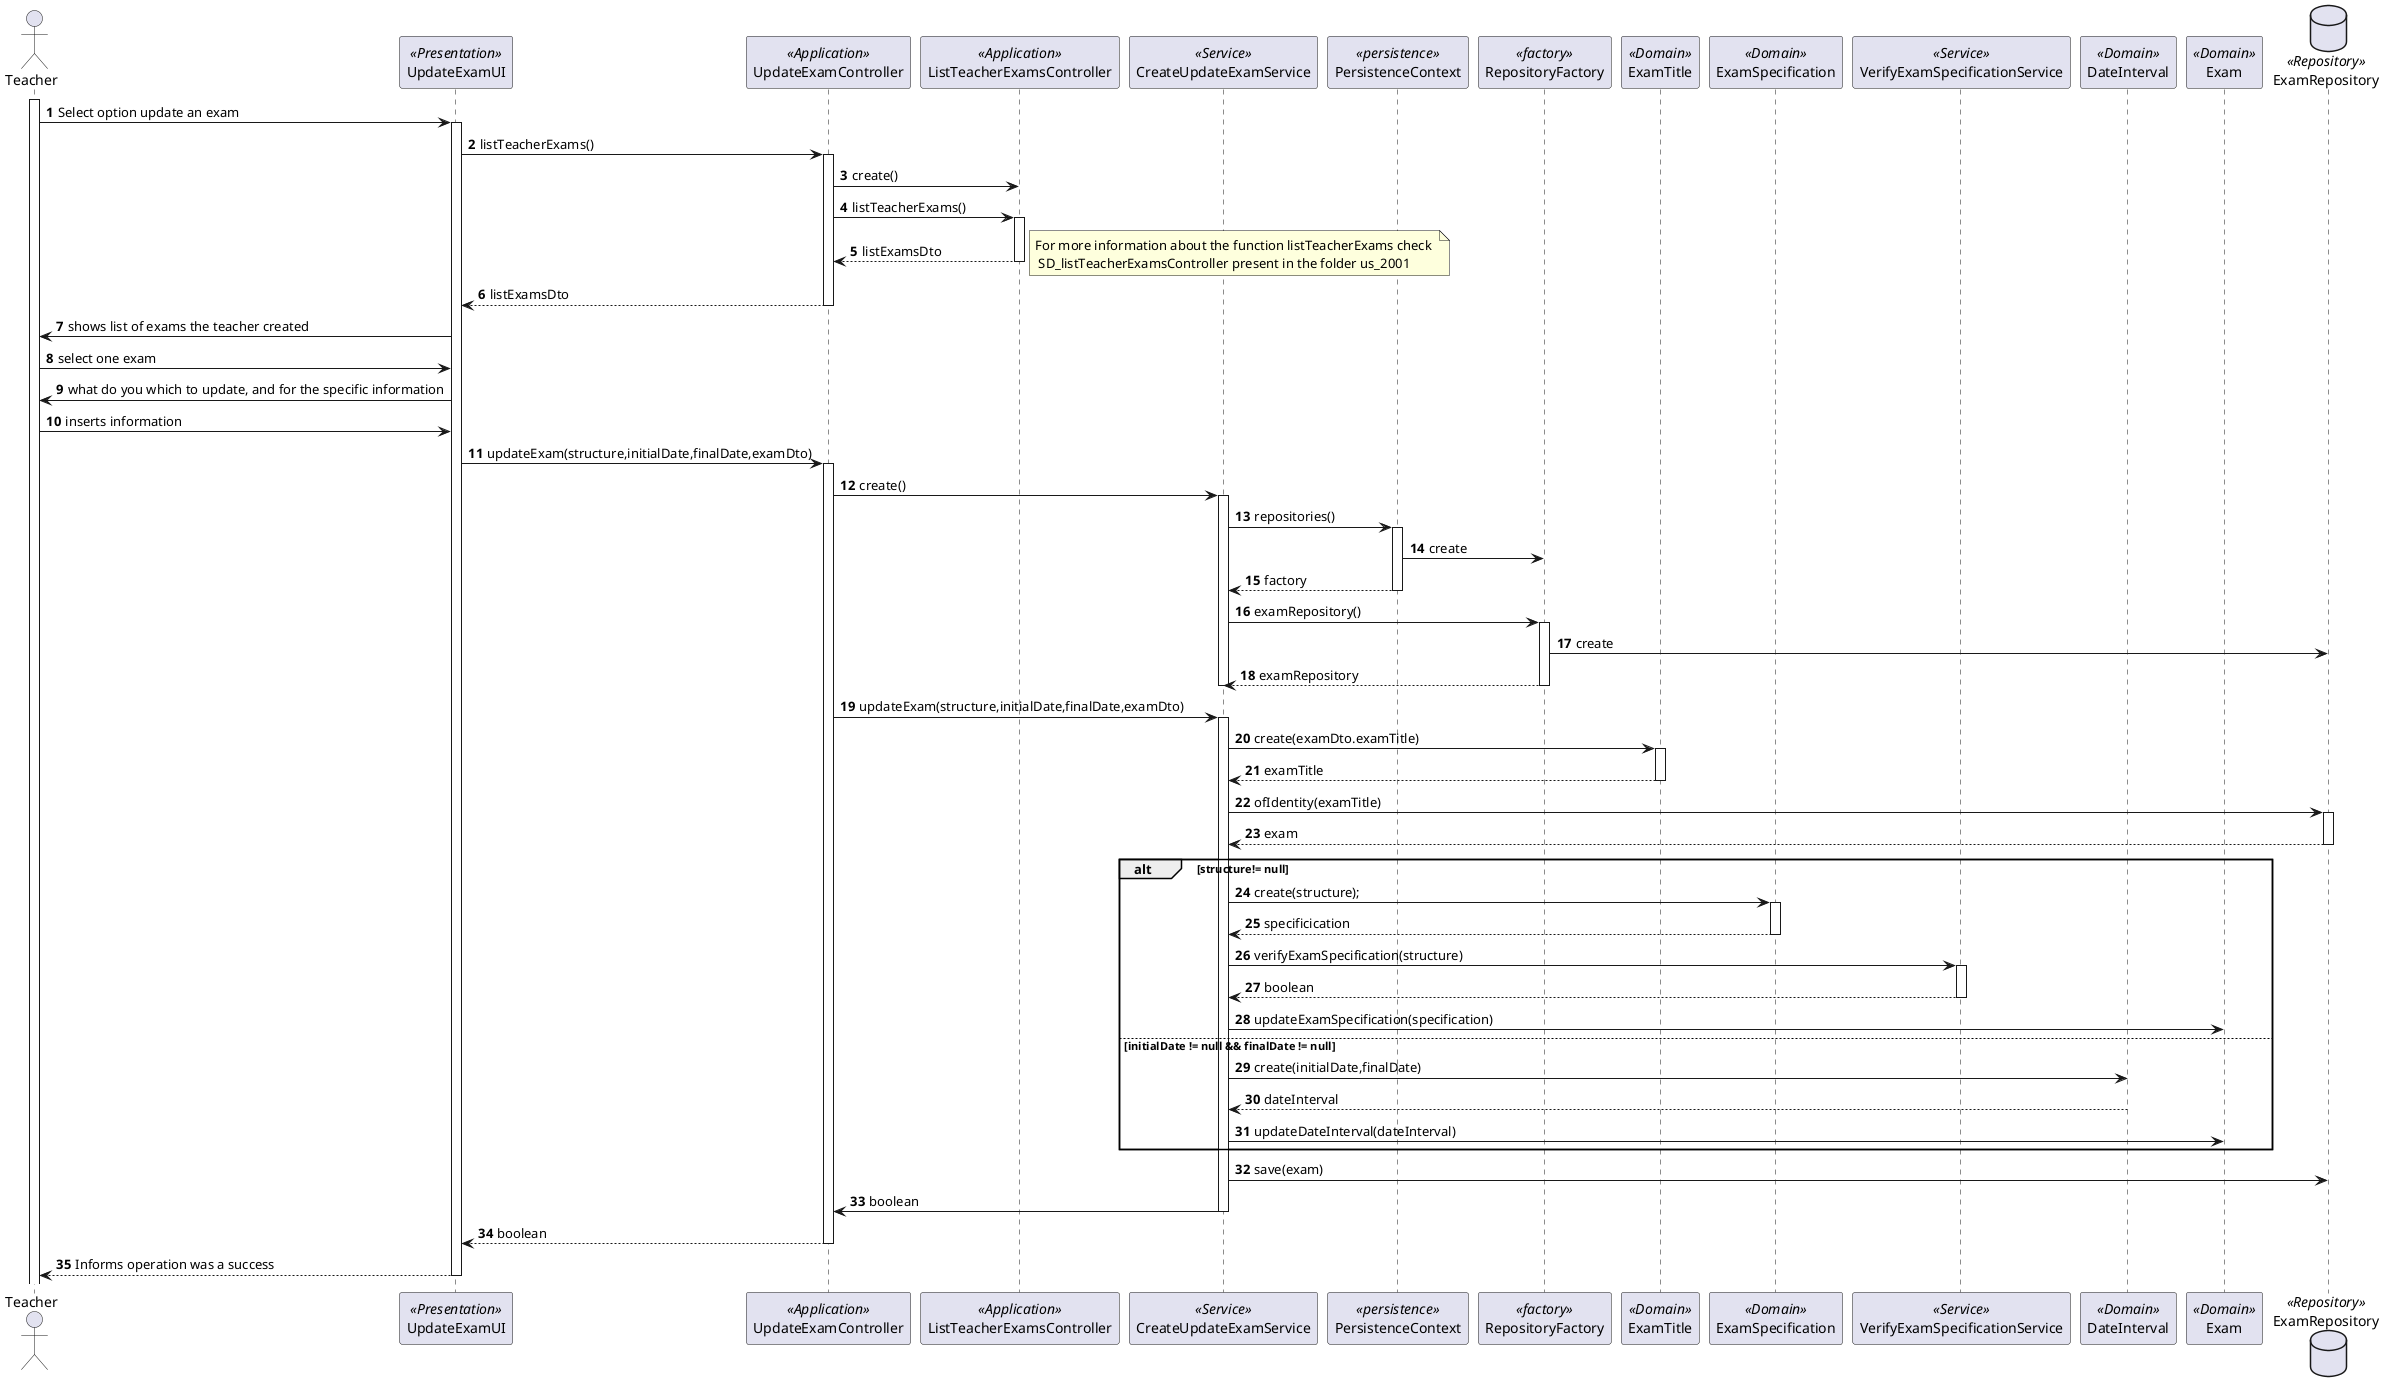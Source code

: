 @startuml
'https://plantuml.com/sequence-diagram

autonumber

actor "Teacher" as t

participant "UpdateExamUI" as ui <<Presentation>>
participant "UpdateExamController" as ctrl <<Application>>
participant "ListTeacherExamsController" as ctrlList <<Application>>
participant "CreateUpdateExamService" as service <<Service>>

participant PersistenceContext as persistence <<persistence>>
participant RepositoryFactory as repFactory <<factory>>

participant "ExamTitle" as examId <<Domain>>
participant "ExamSpecification" as spec <<Domain>>
participant "VerifyExamSpecificationService" as verExam <<Service>>
participant "DateInterval" as dateInterval <<Domain>>


participant "Exam" as exam <<Domain>>
database ExamRepository as examRep <<Repository>>

activate t

t->ui: Select option update an exam
activate ui
ui-> ctrl: listTeacherExams()
activate ctrl
ctrl -> ctrlList: create()
ctrl -> ctrlList: listTeacherExams()
activate ctrlList
ctrlList --> ctrl: listExamsDto
note right : For more information about the function listTeacherExams check \n SD_listTeacherExamsController present in the folder us_2001
deactivate ctrlList
ctrl --> ui: listExamsDto
deactivate ctrl
ui -> t: shows list of exams the teacher created
t -> ui: select one exam
ui -> t: what do you which to update, and for the specific information
t-> ui: inserts information
ui -> ctrl: updateExam(structure,initialDate,finalDate,examDto)
activate ctrl
ctrl -> service: create()
activate service

service -> persistence: repositories()
activate persistence
persistence -> repFactory: create
persistence --> service: factory
deactivate persistence
service -> repFactory: examRepository()
activate repFactory
repFactory -> examRep: create
repFactory --> service: examRepository
deactivate repFactory
deactivate service
ctrl->service: updateExam(structure,initialDate,finalDate,examDto)


activate service

service -> examId: create(examDto.examTitle)
activate examId
examId --> service: examTitle
deactivate examId

service -> examRep: ofIdentity(examTitle)
activate examRep
examRep --> service: exam
deactivate examRep



alt structure!= null
service -> spec: create(structure);
activate spec
spec --> service: specificication
deactivate spec
service -> verExam: verifyExamSpecification(structure)
activate verExam
verExam --> service: boolean
deactivate verExam
service -> exam: updateExamSpecification(specification)
else initialDate != null && finalDate != null
service -> dateInterval: create(initialDate,finalDate)
dateInterval --> service: dateInterval
service -> exam: updateDateInterval(dateInterval)
end
service -> examRep: save(exam)
service -> ctrl : boolean
deactivate service
return boolean
return Informs operation was a success



@enduml